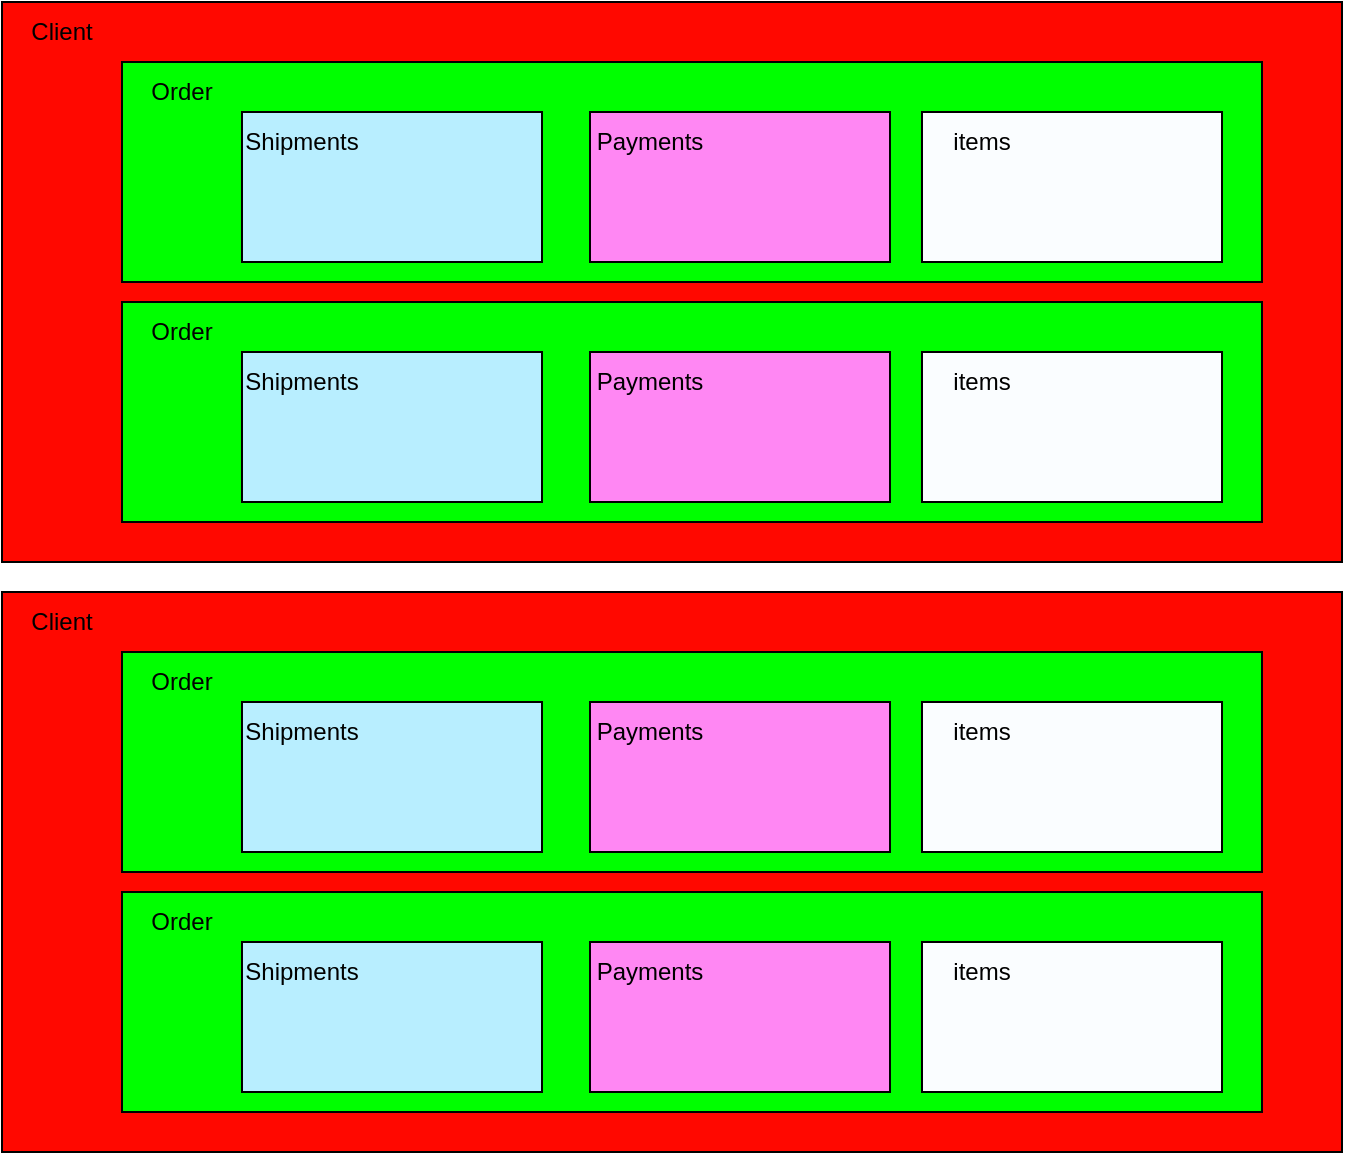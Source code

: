 <mxfile version="22.0.8" type="device">
  <diagram name="Página-1" id="TYJWZYAEjDZVGPQTMdFE">
    <mxGraphModel dx="1034" dy="456" grid="1" gridSize="10" guides="1" tooltips="1" connect="1" arrows="1" fold="1" page="1" pageScale="1" pageWidth="827" pageHeight="1169" math="0" shadow="0">
      <root>
        <mxCell id="0" />
        <mxCell id="1" parent="0" />
        <mxCell id="ilmg75ctYcFYJ2Wb8a1D-1" value="" style="rounded=0;whiteSpace=wrap;html=1;fillColor=#FF0800;" vertex="1" parent="1">
          <mxGeometry x="40" y="10" width="670" height="280" as="geometry" />
        </mxCell>
        <mxCell id="ilmg75ctYcFYJ2Wb8a1D-2" value="Client" style="text;html=1;strokeColor=none;fillColor=none;align=center;verticalAlign=middle;whiteSpace=wrap;rounded=0;" vertex="1" parent="1">
          <mxGeometry x="40" y="10" width="60" height="30" as="geometry" />
        </mxCell>
        <mxCell id="ilmg75ctYcFYJ2Wb8a1D-3" value="" style="rounded=0;whiteSpace=wrap;html=1;fillColor=#00FF00;" vertex="1" parent="1">
          <mxGeometry x="100" y="40" width="570" height="110" as="geometry" />
        </mxCell>
        <mxCell id="ilmg75ctYcFYJ2Wb8a1D-4" value="Order" style="text;html=1;strokeColor=none;fillColor=none;align=center;verticalAlign=middle;whiteSpace=wrap;rounded=0;" vertex="1" parent="1">
          <mxGeometry x="100" y="40" width="60" height="30" as="geometry" />
        </mxCell>
        <mxCell id="ilmg75ctYcFYJ2Wb8a1D-5" value="" style="rounded=0;whiteSpace=wrap;html=1;fillColor=#B8EEFF;" vertex="1" parent="1">
          <mxGeometry x="160" y="65" width="150" height="75" as="geometry" />
        </mxCell>
        <mxCell id="ilmg75ctYcFYJ2Wb8a1D-6" value="Shipments" style="text;html=1;strokeColor=none;fillColor=none;align=center;verticalAlign=middle;whiteSpace=wrap;rounded=0;" vertex="1" parent="1">
          <mxGeometry x="160" y="65" width="60" height="30" as="geometry" />
        </mxCell>
        <mxCell id="ilmg75ctYcFYJ2Wb8a1D-8" value="" style="rounded=0;whiteSpace=wrap;html=1;fillColor=#FF87F3;" vertex="1" parent="1">
          <mxGeometry x="334" y="65" width="150" height="75" as="geometry" />
        </mxCell>
        <mxCell id="ilmg75ctYcFYJ2Wb8a1D-9" value="Payments" style="text;html=1;strokeColor=none;fillColor=none;align=center;verticalAlign=middle;whiteSpace=wrap;rounded=0;" vertex="1" parent="1">
          <mxGeometry x="334" y="65" width="60" height="30" as="geometry" />
        </mxCell>
        <mxCell id="ilmg75ctYcFYJ2Wb8a1D-30" value="" style="rounded=0;whiteSpace=wrap;html=1;fillColor=#FAFDFF;" vertex="1" parent="1">
          <mxGeometry x="500" y="65" width="150" height="75" as="geometry" />
        </mxCell>
        <mxCell id="ilmg75ctYcFYJ2Wb8a1D-31" value="items" style="text;html=1;strokeColor=none;fillColor=none;align=center;verticalAlign=middle;whiteSpace=wrap;rounded=0;" vertex="1" parent="1">
          <mxGeometry x="500" y="65" width="60" height="30" as="geometry" />
        </mxCell>
        <mxCell id="ilmg75ctYcFYJ2Wb8a1D-48" value="" style="rounded=0;whiteSpace=wrap;html=1;fillColor=#00FF00;" vertex="1" parent="1">
          <mxGeometry x="100" y="160" width="570" height="110" as="geometry" />
        </mxCell>
        <mxCell id="ilmg75ctYcFYJ2Wb8a1D-49" value="Order" style="text;html=1;strokeColor=none;fillColor=none;align=center;verticalAlign=middle;whiteSpace=wrap;rounded=0;" vertex="1" parent="1">
          <mxGeometry x="100" y="160" width="60" height="30" as="geometry" />
        </mxCell>
        <mxCell id="ilmg75ctYcFYJ2Wb8a1D-50" value="" style="rounded=0;whiteSpace=wrap;html=1;fillColor=#B8EEFF;" vertex="1" parent="1">
          <mxGeometry x="160" y="185" width="150" height="75" as="geometry" />
        </mxCell>
        <mxCell id="ilmg75ctYcFYJ2Wb8a1D-51" value="Shipments" style="text;html=1;strokeColor=none;fillColor=none;align=center;verticalAlign=middle;whiteSpace=wrap;rounded=0;" vertex="1" parent="1">
          <mxGeometry x="160" y="185" width="60" height="30" as="geometry" />
        </mxCell>
        <mxCell id="ilmg75ctYcFYJ2Wb8a1D-52" value="" style="rounded=0;whiteSpace=wrap;html=1;fillColor=#FF87F3;" vertex="1" parent="1">
          <mxGeometry x="334" y="185" width="150" height="75" as="geometry" />
        </mxCell>
        <mxCell id="ilmg75ctYcFYJ2Wb8a1D-53" value="Payments" style="text;html=1;strokeColor=none;fillColor=none;align=center;verticalAlign=middle;whiteSpace=wrap;rounded=0;" vertex="1" parent="1">
          <mxGeometry x="334" y="185" width="60" height="30" as="geometry" />
        </mxCell>
        <mxCell id="ilmg75ctYcFYJ2Wb8a1D-54" value="" style="rounded=0;whiteSpace=wrap;html=1;fillColor=#FAFDFF;" vertex="1" parent="1">
          <mxGeometry x="500" y="185" width="150" height="75" as="geometry" />
        </mxCell>
        <mxCell id="ilmg75ctYcFYJ2Wb8a1D-55" value="items" style="text;html=1;strokeColor=none;fillColor=none;align=center;verticalAlign=middle;whiteSpace=wrap;rounded=0;" vertex="1" parent="1">
          <mxGeometry x="500" y="185" width="60" height="30" as="geometry" />
        </mxCell>
        <mxCell id="ilmg75ctYcFYJ2Wb8a1D-56" value="" style="rounded=0;whiteSpace=wrap;html=1;fillColor=#FF0800;" vertex="1" parent="1">
          <mxGeometry x="40" y="305" width="670" height="280" as="geometry" />
        </mxCell>
        <mxCell id="ilmg75ctYcFYJ2Wb8a1D-57" value="Client" style="text;html=1;strokeColor=none;fillColor=none;align=center;verticalAlign=middle;whiteSpace=wrap;rounded=0;" vertex="1" parent="1">
          <mxGeometry x="40" y="305" width="60" height="30" as="geometry" />
        </mxCell>
        <mxCell id="ilmg75ctYcFYJ2Wb8a1D-58" value="" style="rounded=0;whiteSpace=wrap;html=1;fillColor=#00FF00;" vertex="1" parent="1">
          <mxGeometry x="100" y="335" width="570" height="110" as="geometry" />
        </mxCell>
        <mxCell id="ilmg75ctYcFYJ2Wb8a1D-59" value="Order" style="text;html=1;strokeColor=none;fillColor=none;align=center;verticalAlign=middle;whiteSpace=wrap;rounded=0;" vertex="1" parent="1">
          <mxGeometry x="100" y="335" width="60" height="30" as="geometry" />
        </mxCell>
        <mxCell id="ilmg75ctYcFYJ2Wb8a1D-60" value="" style="rounded=0;whiteSpace=wrap;html=1;fillColor=#B8EEFF;" vertex="1" parent="1">
          <mxGeometry x="160" y="360" width="150" height="75" as="geometry" />
        </mxCell>
        <mxCell id="ilmg75ctYcFYJ2Wb8a1D-61" value="Shipments" style="text;html=1;strokeColor=none;fillColor=none;align=center;verticalAlign=middle;whiteSpace=wrap;rounded=0;" vertex="1" parent="1">
          <mxGeometry x="160" y="360" width="60" height="30" as="geometry" />
        </mxCell>
        <mxCell id="ilmg75ctYcFYJ2Wb8a1D-62" value="" style="rounded=0;whiteSpace=wrap;html=1;fillColor=#FF87F3;" vertex="1" parent="1">
          <mxGeometry x="334" y="360" width="150" height="75" as="geometry" />
        </mxCell>
        <mxCell id="ilmg75ctYcFYJ2Wb8a1D-63" value="Payments" style="text;html=1;strokeColor=none;fillColor=none;align=center;verticalAlign=middle;whiteSpace=wrap;rounded=0;" vertex="1" parent="1">
          <mxGeometry x="334" y="360" width="60" height="30" as="geometry" />
        </mxCell>
        <mxCell id="ilmg75ctYcFYJ2Wb8a1D-64" value="" style="rounded=0;whiteSpace=wrap;html=1;fillColor=#FAFDFF;" vertex="1" parent="1">
          <mxGeometry x="500" y="360" width="150" height="75" as="geometry" />
        </mxCell>
        <mxCell id="ilmg75ctYcFYJ2Wb8a1D-65" value="items" style="text;html=1;strokeColor=none;fillColor=none;align=center;verticalAlign=middle;whiteSpace=wrap;rounded=0;" vertex="1" parent="1">
          <mxGeometry x="500" y="360" width="60" height="30" as="geometry" />
        </mxCell>
        <mxCell id="ilmg75ctYcFYJ2Wb8a1D-66" value="" style="rounded=0;whiteSpace=wrap;html=1;fillColor=#00FF00;" vertex="1" parent="1">
          <mxGeometry x="100" y="455" width="570" height="110" as="geometry" />
        </mxCell>
        <mxCell id="ilmg75ctYcFYJ2Wb8a1D-67" value="Order" style="text;html=1;strokeColor=none;fillColor=none;align=center;verticalAlign=middle;whiteSpace=wrap;rounded=0;" vertex="1" parent="1">
          <mxGeometry x="100" y="455" width="60" height="30" as="geometry" />
        </mxCell>
        <mxCell id="ilmg75ctYcFYJ2Wb8a1D-68" value="" style="rounded=0;whiteSpace=wrap;html=1;fillColor=#B8EEFF;" vertex="1" parent="1">
          <mxGeometry x="160" y="480" width="150" height="75" as="geometry" />
        </mxCell>
        <mxCell id="ilmg75ctYcFYJ2Wb8a1D-69" value="Shipments" style="text;html=1;strokeColor=none;fillColor=none;align=center;verticalAlign=middle;whiteSpace=wrap;rounded=0;" vertex="1" parent="1">
          <mxGeometry x="160" y="480" width="60" height="30" as="geometry" />
        </mxCell>
        <mxCell id="ilmg75ctYcFYJ2Wb8a1D-70" value="" style="rounded=0;whiteSpace=wrap;html=1;fillColor=#FF87F3;" vertex="1" parent="1">
          <mxGeometry x="334" y="480" width="150" height="75" as="geometry" />
        </mxCell>
        <mxCell id="ilmg75ctYcFYJ2Wb8a1D-71" value="Payments" style="text;html=1;strokeColor=none;fillColor=none;align=center;verticalAlign=middle;whiteSpace=wrap;rounded=0;" vertex="1" parent="1">
          <mxGeometry x="334" y="480" width="60" height="30" as="geometry" />
        </mxCell>
        <mxCell id="ilmg75ctYcFYJ2Wb8a1D-72" value="" style="rounded=0;whiteSpace=wrap;html=1;fillColor=#FAFDFF;" vertex="1" parent="1">
          <mxGeometry x="500" y="480" width="150" height="75" as="geometry" />
        </mxCell>
        <mxCell id="ilmg75ctYcFYJ2Wb8a1D-73" value="items" style="text;html=1;strokeColor=none;fillColor=none;align=center;verticalAlign=middle;whiteSpace=wrap;rounded=0;" vertex="1" parent="1">
          <mxGeometry x="500" y="480" width="60" height="30" as="geometry" />
        </mxCell>
      </root>
    </mxGraphModel>
  </diagram>
</mxfile>
